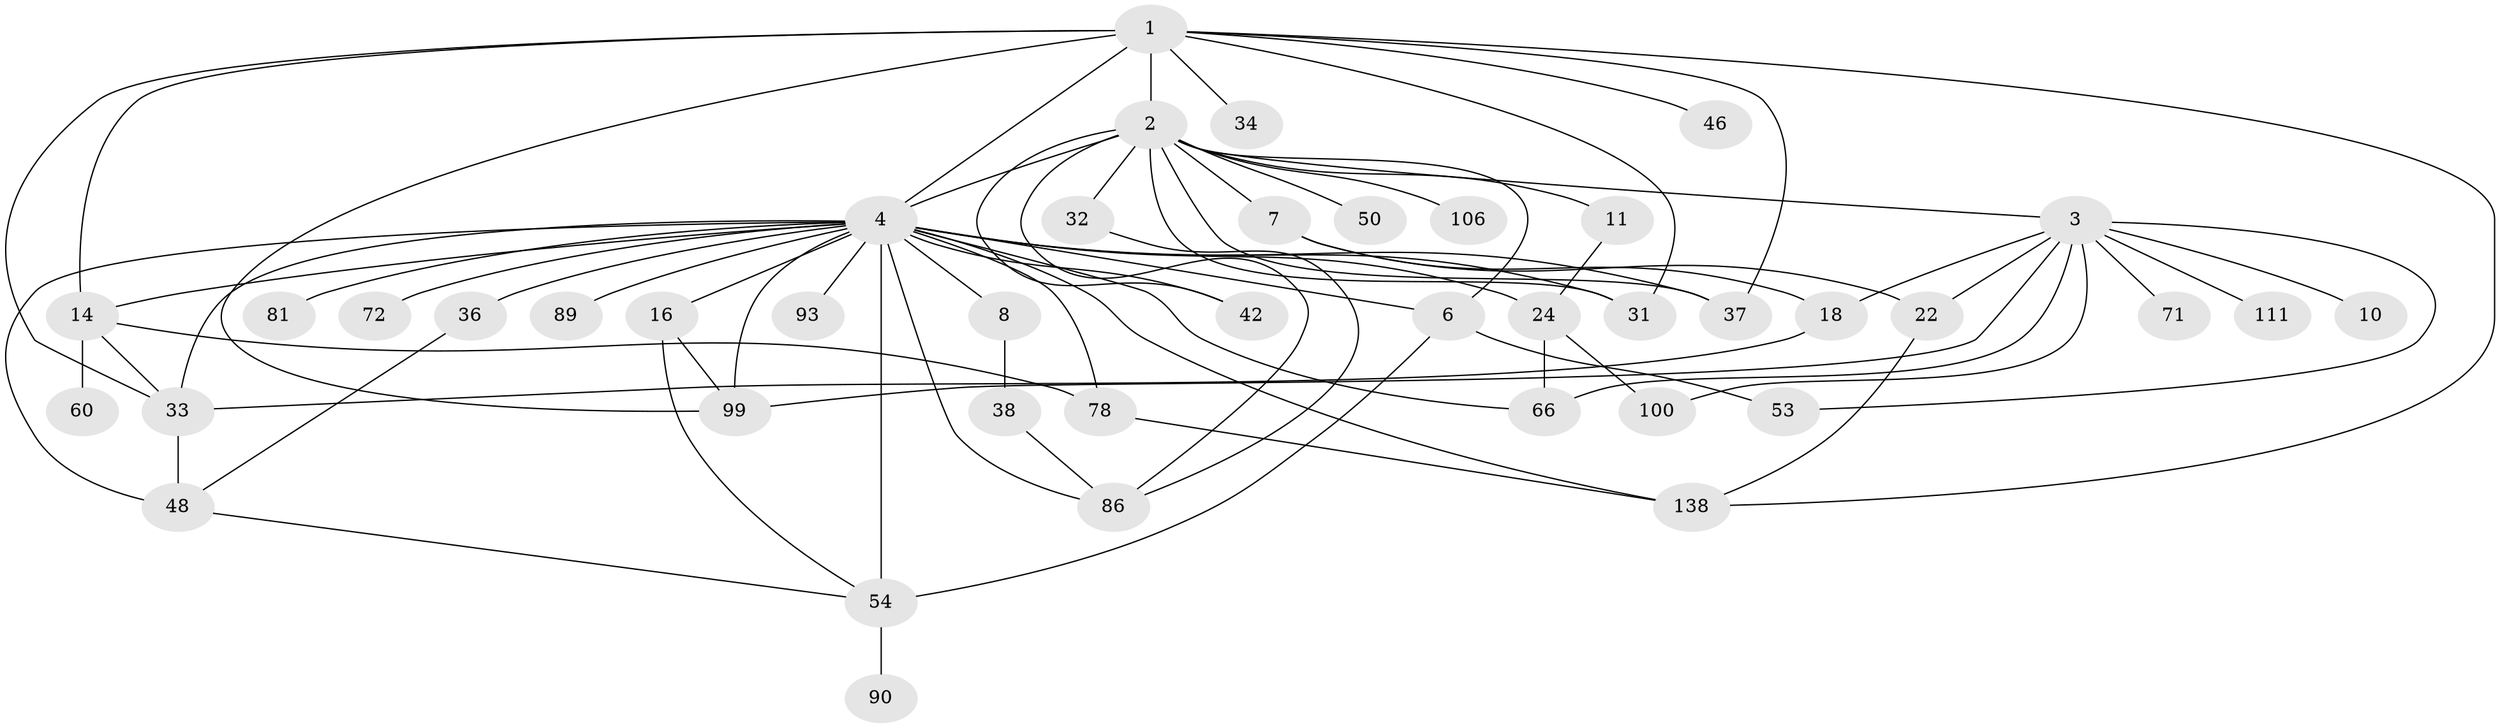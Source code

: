 // original degree distribution, {7: 0.0070921985815602835, 6: 0.02127659574468085, 4: 0.14184397163120568, 9: 0.0070921985815602835, 5: 0.07092198581560284, 2: 0.3262411347517731, 1: 0.23404255319148937, 3: 0.1773049645390071, 8: 0.0070921985815602835, 10: 0.0070921985815602835}
// Generated by graph-tools (version 1.1) at 2025/17/03/04/25 18:17:11]
// undirected, 42 vertices, 74 edges
graph export_dot {
graph [start="1"]
  node [color=gray90,style=filled];
  1 [super="+63+109+9+13"];
  2 [super="+26"];
  3 [super="+44+98"];
  4 [super="+117+15+17+101+41+137+23+5"];
  6 [super="+56"];
  7 [super="+21"];
  8;
  10;
  11;
  14 [super="+29+103"];
  16 [super="+59+69+80"];
  18 [super="+74+47"];
  22 [super="+121"];
  24 [super="+28"];
  31 [super="+64+85"];
  32 [super="+126"];
  33 [super="+70+83"];
  34;
  36 [super="+94+96"];
  37 [super="+45"];
  38 [super="+75"];
  42 [super="+124+91"];
  46;
  48 [super="+131+52+61"];
  50;
  53 [super="+129+57+95"];
  54 [super="+133+88"];
  60;
  66 [super="+79"];
  71;
  72;
  78 [super="+135+125+113"];
  81;
  86 [super="+87+107"];
  89 [super="+92"];
  90;
  93;
  99 [super="+136+130"];
  100;
  106;
  111;
  138 [super="+139"];
  1 -- 2 [weight=2];
  1 -- 14;
  1 -- 34;
  1 -- 99;
  1 -- 4 [weight=2];
  1 -- 37;
  1 -- 138;
  1 -- 46;
  1 -- 33;
  1 -- 31;
  2 -- 3;
  2 -- 4 [weight=4];
  2 -- 7;
  2 -- 11 [weight=2];
  2 -- 32;
  2 -- 37;
  2 -- 6;
  2 -- 106;
  2 -- 42;
  2 -- 50;
  2 -- 86;
  2 -- 31;
  3 -- 10;
  3 -- 66;
  3 -- 99;
  3 -- 100;
  3 -- 71;
  3 -- 111;
  3 -- 18;
  3 -- 53;
  3 -- 22;
  4 -- 16 [weight=3];
  4 -- 31;
  4 -- 66;
  4 -- 72 [weight=2];
  4 -- 138;
  4 -- 78 [weight=2];
  4 -- 81;
  4 -- 86;
  4 -- 24;
  4 -- 93;
  4 -- 36 [weight=2];
  4 -- 48 [weight=2];
  4 -- 37;
  4 -- 89 [weight=2];
  4 -- 42;
  4 -- 54 [weight=2];
  4 -- 33;
  4 -- 99;
  4 -- 6;
  4 -- 8;
  4 -- 14;
  6 -- 54;
  6 -- 53;
  7 -- 18;
  7 -- 22;
  8 -- 38;
  11 -- 24;
  14 -- 33 [weight=2];
  14 -- 78;
  14 -- 60;
  16 -- 99;
  16 -- 54;
  18 -- 33;
  22 -- 138;
  24 -- 66;
  24 -- 100;
  32 -- 86;
  33 -- 48 [weight=2];
  36 -- 48;
  38 -- 86;
  48 -- 54;
  54 -- 90;
  78 -- 138;
}
